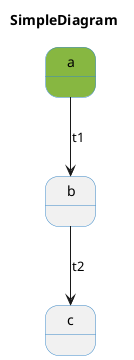 @startuml
allow_mixing
title SimpleDiagram
skinparam titleBorderRoundCorner 15
skinparam titleBorderThickness 2
skinparam state {
    BackgroundColor<<initial>> #87b741
    BackgroundColor<<marked>> #3887C6
    BorderColor #3887C6
    BorderColor<<marked>> Black
    FontColor<<marked>> White
}
state "a" <<initial>>
state "b"
state "c"
"a" --> "b": "t1"
"b" --> "c": "t2"
@enduml
